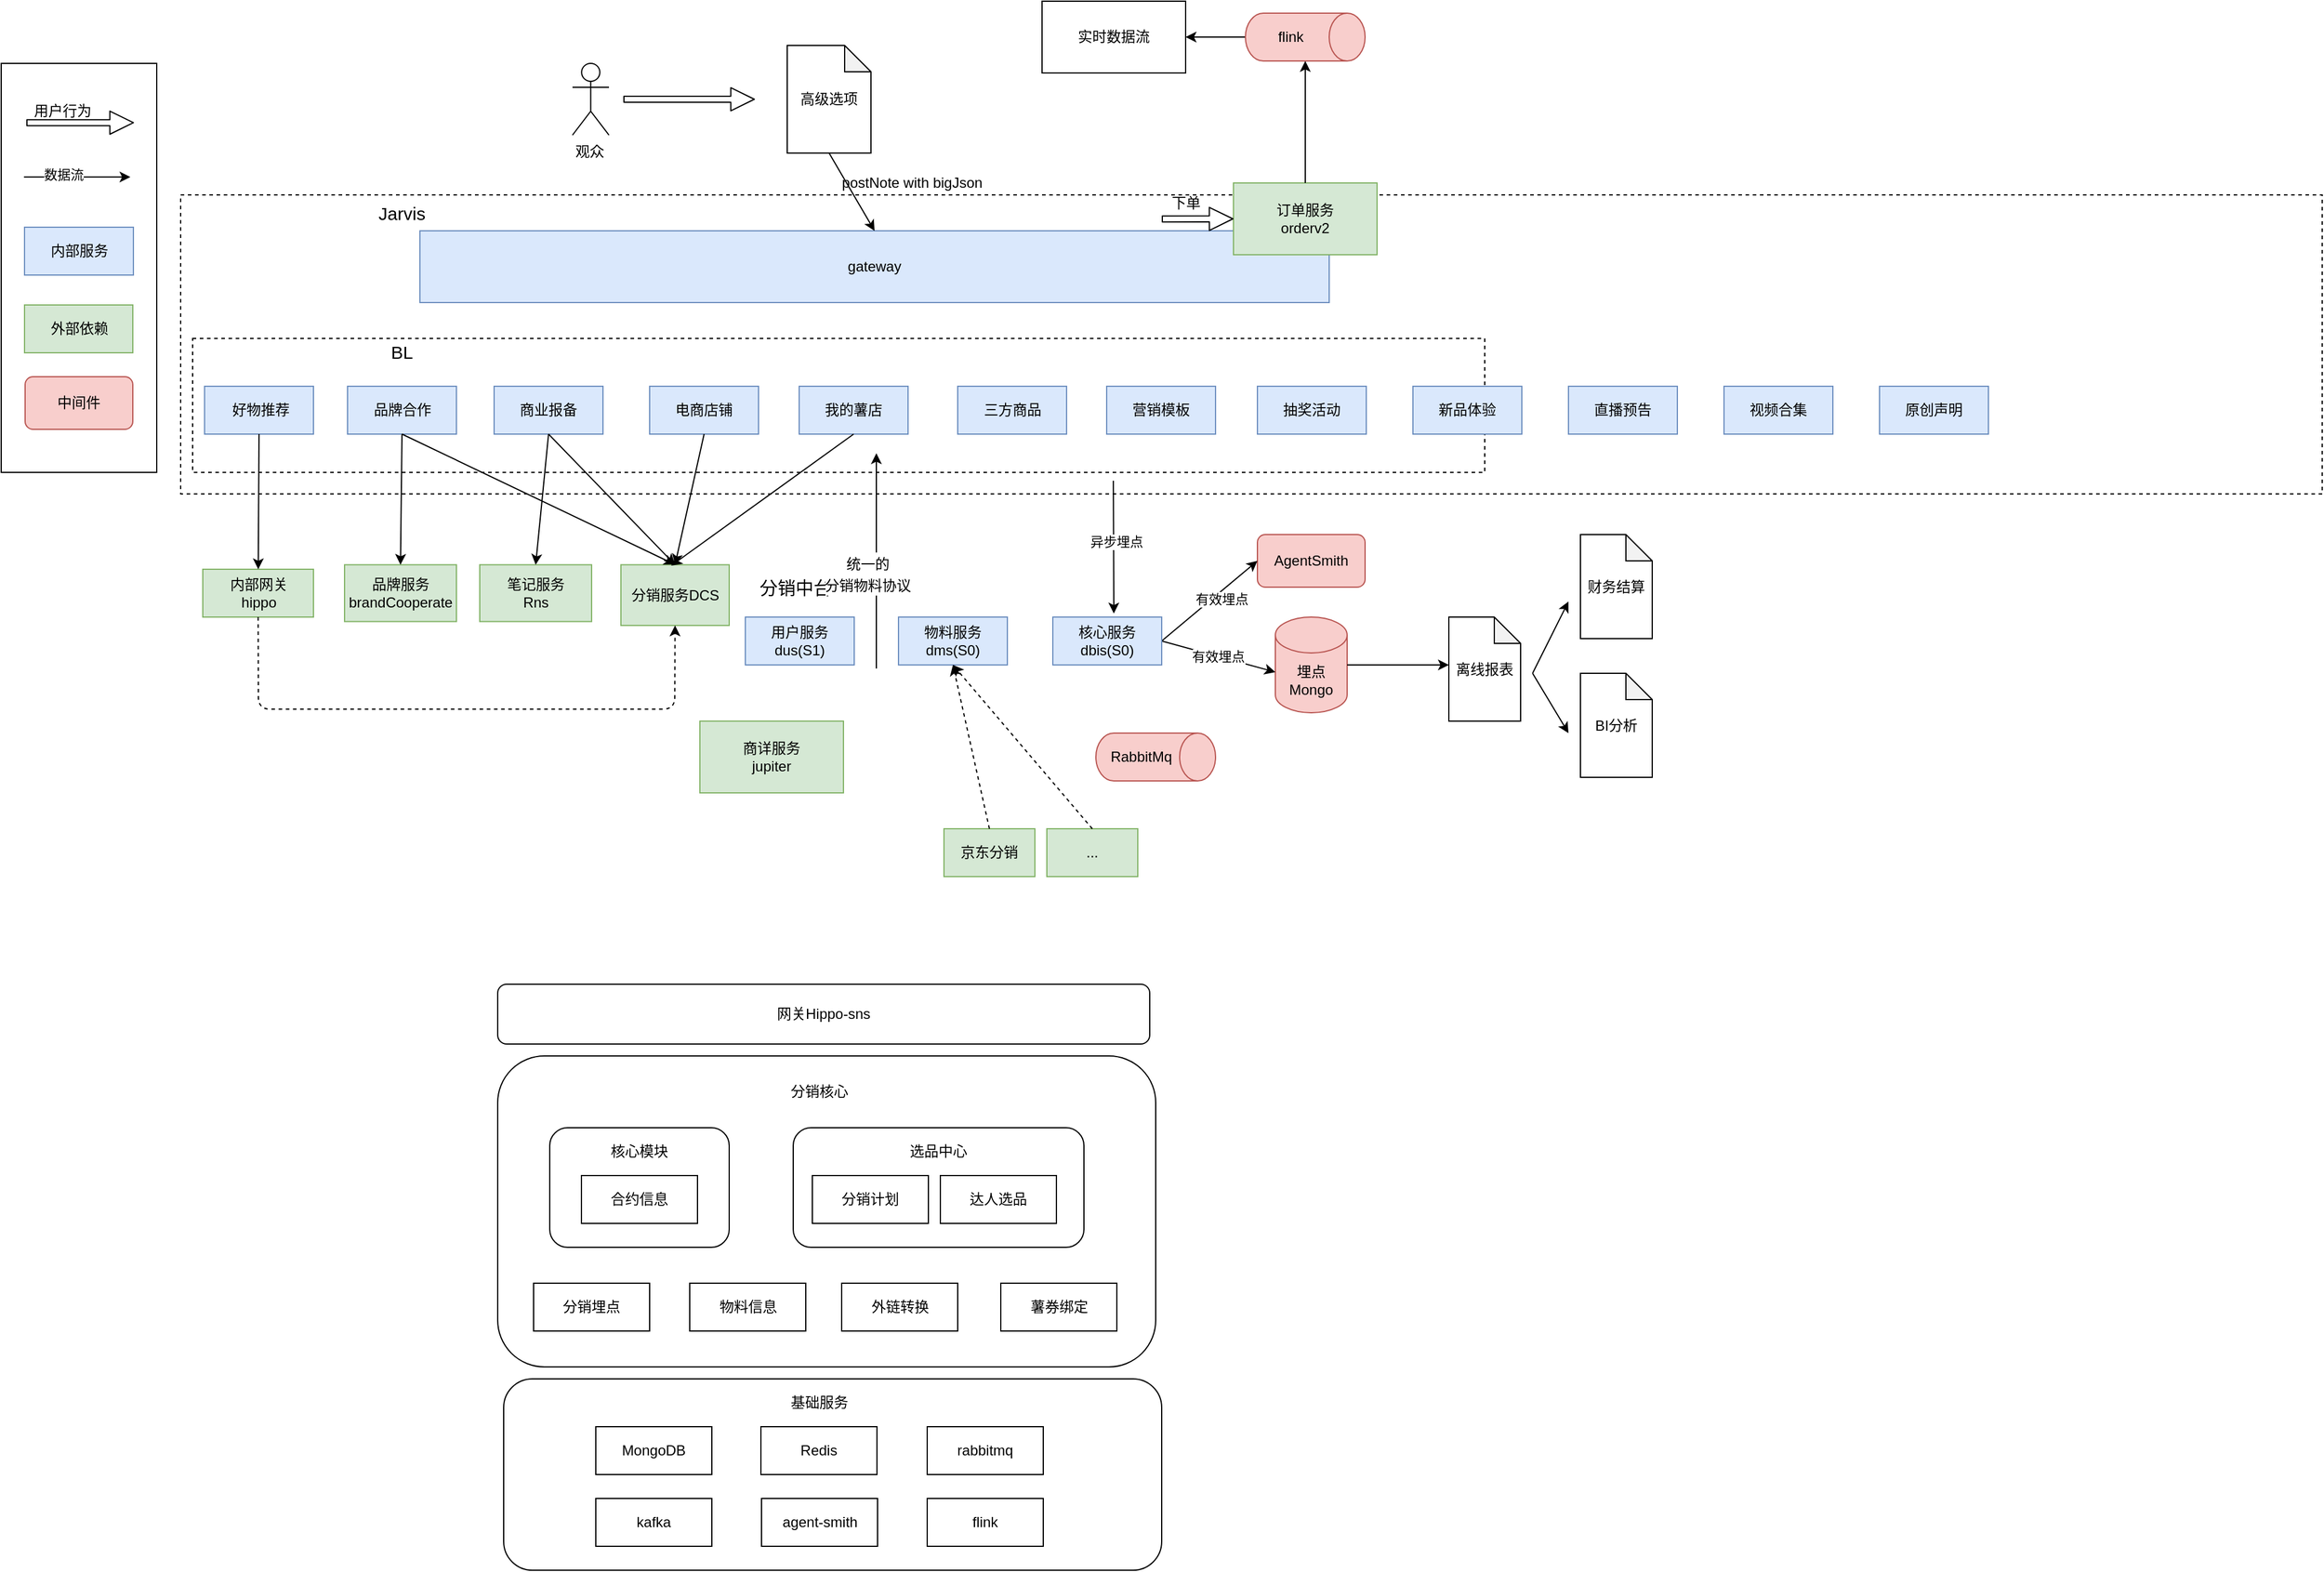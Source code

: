 <mxfile version="14.1.8" type="github">
  <diagram id="YVA8qYrDbPORgyeEavMD" name="Page-1">
    <mxGraphModel dx="2205" dy="771" grid="1" gridSize="10" guides="1" tooltips="1" connect="1" arrows="1" fold="1" page="1" pageScale="1" pageWidth="827" pageHeight="1169" math="0" shadow="0">
      <root>
        <mxCell id="0" />
        <mxCell id="1" parent="0" />
        <mxCell id="V0Lfhw15EDiesG635cvr-1" value="" style="rounded=0;whiteSpace=wrap;html=1;dashed=1;fontSize=15;" vertex="1" parent="1">
          <mxGeometry x="-20" y="290" width="1790" height="250" as="geometry" />
        </mxCell>
        <mxCell id="V0Lfhw15EDiesG635cvr-105" value="" style="rounded=0;whiteSpace=wrap;html=1;dashed=1;fontSize=15;" vertex="1" parent="1">
          <mxGeometry x="-10" y="410" width="1080" height="112" as="geometry" />
        </mxCell>
        <mxCell id="V0Lfhw15EDiesG635cvr-2" value="" style="rounded=0;whiteSpace=wrap;html=1;fontSize=15;" vertex="1" parent="1">
          <mxGeometry x="-170" y="180" width="130" height="342" as="geometry" />
        </mxCell>
        <mxCell id="V0Lfhw15EDiesG635cvr-3" value="" style="rounded=1;whiteSpace=wrap;html=1;" vertex="1" parent="1">
          <mxGeometry x="250" y="1280" width="550" height="160" as="geometry" />
        </mxCell>
        <mxCell id="V0Lfhw15EDiesG635cvr-4" value="" style="rounded=1;whiteSpace=wrap;html=1;" vertex="1" parent="1">
          <mxGeometry x="245" y="1010" width="550" height="260" as="geometry" />
        </mxCell>
        <mxCell id="V0Lfhw15EDiesG635cvr-5" value="" style="rounded=1;whiteSpace=wrap;html=1;" vertex="1" parent="1">
          <mxGeometry x="492" y="1070" width="243" height="100" as="geometry" />
        </mxCell>
        <mxCell id="V0Lfhw15EDiesG635cvr-6" value="" style="rounded=1;whiteSpace=wrap;html=1;" vertex="1" parent="1">
          <mxGeometry x="288.5" y="1070" width="150" height="100" as="geometry" />
        </mxCell>
        <mxCell id="V0Lfhw15EDiesG635cvr-8" value="观众" style="shape=umlActor;verticalLabelPosition=bottom;verticalAlign=top;html=1;outlineConnect=0;align=left;" vertex="1" parent="1">
          <mxGeometry x="307.5" y="180" width="30.5" height="60" as="geometry" />
        </mxCell>
        <mxCell id="V0Lfhw15EDiesG635cvr-9" value="gateway" style="rounded=0;whiteSpace=wrap;html=1;fillColor=#dae8fc;strokeColor=#6c8ebf;" vertex="1" parent="1">
          <mxGeometry x="180" y="320" width="760" height="60" as="geometry" />
        </mxCell>
        <mxCell id="V0Lfhw15EDiesG635cvr-17" value="分销服务DCS" style="rounded=0;whiteSpace=wrap;html=1;fillColor=#d5e8d4;strokeColor=#82b366;" vertex="1" parent="1">
          <mxGeometry x="348" y="599.25" width="90.5" height="50.75" as="geometry" />
        </mxCell>
        <mxCell id="V0Lfhw15EDiesG635cvr-18" value="埋点Mongo" style="shape=cylinder3;whiteSpace=wrap;html=1;boundedLbl=1;backgroundOutline=1;size=15;align=center;fillColor=#f8cecc;strokeColor=#b85450;" vertex="1" parent="1">
          <mxGeometry x="895" y="643" width="60" height="80" as="geometry" />
        </mxCell>
        <mxCell id="V0Lfhw15EDiesG635cvr-19" value="AgentSmith" style="rounded=1;whiteSpace=wrap;html=1;align=center;fillColor=#f8cecc;strokeColor=#b85450;" vertex="1" parent="1">
          <mxGeometry x="880" y="574" width="90" height="44" as="geometry" />
        </mxCell>
        <mxCell id="V0Lfhw15EDiesG635cvr-20" value="实时数据流" style="rounded=0;whiteSpace=wrap;html=1;" vertex="1" parent="1">
          <mxGeometry x="700" y="128" width="120" height="60" as="geometry" />
        </mxCell>
        <mxCell id="V0Lfhw15EDiesG635cvr-21" value="订单服务&lt;br&gt;orderv2" style="rounded=0;whiteSpace=wrap;html=1;fillColor=#d5e8d4;strokeColor=#82b366;" vertex="1" parent="1">
          <mxGeometry x="860" y="280" width="120" height="60" as="geometry" />
        </mxCell>
        <mxCell id="V0Lfhw15EDiesG635cvr-22" value="离线报表" style="shape=note;whiteSpace=wrap;html=1;backgroundOutline=1;darkOpacity=0.05;align=center;size=22;" vertex="1" parent="1">
          <mxGeometry x="1040" y="643" width="60" height="87" as="geometry" />
        </mxCell>
        <mxCell id="V0Lfhw15EDiesG635cvr-23" value="" style="edgeStyle=orthogonalEdgeStyle;rounded=0;orthogonalLoop=1;jettySize=auto;html=1;" edge="1" parent="1" source="V0Lfhw15EDiesG635cvr-24" target="V0Lfhw15EDiesG635cvr-20">
          <mxGeometry relative="1" as="geometry" />
        </mxCell>
        <mxCell id="V0Lfhw15EDiesG635cvr-24" value="flink" style="shape=cylinder3;whiteSpace=wrap;html=1;boundedLbl=1;backgroundOutline=1;size=15;align=center;direction=south;fillColor=#f8cecc;strokeColor=#b85450;" vertex="1" parent="1">
          <mxGeometry x="870" y="138" width="100" height="40" as="geometry" />
        </mxCell>
        <mxCell id="V0Lfhw15EDiesG635cvr-25" value="RabbitMq" style="shape=cylinder3;whiteSpace=wrap;html=1;boundedLbl=1;backgroundOutline=1;size=15;align=center;direction=south;fillColor=#f8cecc;strokeColor=#b85450;" vertex="1" parent="1">
          <mxGeometry x="745" y="740" width="100" height="40" as="geometry" />
        </mxCell>
        <mxCell id="V0Lfhw15EDiesG635cvr-26" value="高级选项" style="shape=note;whiteSpace=wrap;html=1;backgroundOutline=1;darkOpacity=0.05;align=center;size=22;" vertex="1" parent="1">
          <mxGeometry x="487" y="165" width="70" height="90" as="geometry" />
        </mxCell>
        <mxCell id="V0Lfhw15EDiesG635cvr-27" value="商详服务&lt;br&gt;jupiter" style="rounded=0;whiteSpace=wrap;html=1;fillColor=#d5e8d4;strokeColor=#82b366;" vertex="1" parent="1">
          <mxGeometry x="414" y="730" width="120" height="60" as="geometry" />
        </mxCell>
        <mxCell id="V0Lfhw15EDiesG635cvr-32" value="内部网关&lt;br&gt;hippo" style="rounded=0;whiteSpace=wrap;html=1;fillColor=#d5e8d4;strokeColor=#82b366;" vertex="1" parent="1">
          <mxGeometry x="-1.5" y="603" width="92.5" height="40" as="geometry" />
        </mxCell>
        <mxCell id="V0Lfhw15EDiesG635cvr-38" value="" style="endArrow=classic;html=1;entryX=0.5;entryY=0;entryDx=0;entryDy=0;exitX=0.5;exitY=1;exitDx=0;exitDy=0;exitPerimeter=0;" edge="1" parent="1" source="V0Lfhw15EDiesG635cvr-26" target="V0Lfhw15EDiesG635cvr-9">
          <mxGeometry width="50" height="50" relative="1" as="geometry">
            <mxPoint x="646" y="570" as="sourcePoint" />
            <mxPoint x="646.04" y="469" as="targetPoint" />
          </mxGeometry>
        </mxCell>
        <mxCell id="V0Lfhw15EDiesG635cvr-40" value="" style="endArrow=classic;html=1;exitX=0.5;exitY=1;exitDx=0;exitDy=0;exitPerimeter=0;" edge="1" parent="1">
          <mxGeometry width="50" height="50" relative="1" as="geometry">
            <mxPoint x="759.58" y="529" as="sourcePoint" />
            <mxPoint x="760" y="640" as="targetPoint" />
          </mxGeometry>
        </mxCell>
        <mxCell id="V0Lfhw15EDiesG635cvr-41" value="异步埋点" style="edgeLabel;html=1;align=center;verticalAlign=middle;resizable=0;points=[];" vertex="1" connectable="0" parent="V0Lfhw15EDiesG635cvr-40">
          <mxGeometry x="-0.083" y="2" relative="1" as="geometry">
            <mxPoint as="offset" />
          </mxGeometry>
        </mxCell>
        <mxCell id="V0Lfhw15EDiesG635cvr-42" value="有效埋点" style="endArrow=classic;html=1;entryX=0;entryY=0.5;entryDx=0;entryDy=0;exitX=1;exitY=0.5;exitDx=0;exitDy=0;" edge="1" parent="1" source="V0Lfhw15EDiesG635cvr-80" target="V0Lfhw15EDiesG635cvr-19">
          <mxGeometry x="0.172" y="-5" width="50" height="50" relative="1" as="geometry">
            <mxPoint x="837" y="643" as="sourcePoint" />
            <mxPoint x="790" y="426" as="targetPoint" />
            <mxPoint as="offset" />
          </mxGeometry>
        </mxCell>
        <mxCell id="V0Lfhw15EDiesG635cvr-43" value="有效埋点" style="endArrow=classic;html=1;entryX=0;entryY=0.5;entryDx=0;entryDy=0;entryPerimeter=0;exitX=1;exitY=0.5;exitDx=0;exitDy=0;" edge="1" parent="1" source="V0Lfhw15EDiesG635cvr-80">
          <mxGeometry width="50" height="50" relative="1" as="geometry">
            <mxPoint x="840" y="646" as="sourcePoint" />
            <mxPoint x="895" y="689.0" as="targetPoint" />
          </mxGeometry>
        </mxCell>
        <mxCell id="V0Lfhw15EDiesG635cvr-44" value="" style="endArrow=classic;html=1;exitX=1;exitY=0.5;exitDx=0;exitDy=0;exitPerimeter=0;" edge="1" parent="1" source="V0Lfhw15EDiesG635cvr-18">
          <mxGeometry width="50" height="50" relative="1" as="geometry">
            <mxPoint x="720" y="490" as="sourcePoint" />
            <mxPoint x="1040" y="683" as="targetPoint" />
          </mxGeometry>
        </mxCell>
        <mxCell id="V0Lfhw15EDiesG635cvr-46" value="" style="shape=flexArrow;endArrow=classic;html=1;endWidth=13.333;endSize=6.225;width=5;" edge="1" parent="1">
          <mxGeometry width="50" height="50" relative="1" as="geometry">
            <mxPoint x="800" y="310.17" as="sourcePoint" />
            <mxPoint x="860" y="310" as="targetPoint" />
          </mxGeometry>
        </mxCell>
        <mxCell id="V0Lfhw15EDiesG635cvr-47" value="下单" style="text;html=1;align=center;verticalAlign=middle;resizable=0;points=[];autosize=1;" vertex="1" parent="1">
          <mxGeometry x="800" y="287" width="40" height="20" as="geometry" />
        </mxCell>
        <mxCell id="V0Lfhw15EDiesG635cvr-48" value="" style="endArrow=classic;html=1;entryX=1;entryY=0.5;entryDx=0;entryDy=0;entryPerimeter=0;exitX=0.5;exitY=0;exitDx=0;exitDy=0;" edge="1" parent="1" source="V0Lfhw15EDiesG635cvr-21" target="V0Lfhw15EDiesG635cvr-24">
          <mxGeometry width="50" height="50" relative="1" as="geometry">
            <mxPoint x="720" y="380" as="sourcePoint" />
            <mxPoint x="770" y="330" as="targetPoint" />
          </mxGeometry>
        </mxCell>
        <mxCell id="V0Lfhw15EDiesG635cvr-51" value="postNote with bigJson" style="text;html=1;strokeColor=none;fillColor=none;align=center;verticalAlign=middle;whiteSpace=wrap;rounded=0;" vertex="1" parent="1">
          <mxGeometry x="529" y="270" width="125" height="20" as="geometry" />
        </mxCell>
        <mxCell id="V0Lfhw15EDiesG635cvr-52" value="财务结算" style="shape=note;whiteSpace=wrap;html=1;backgroundOutline=1;darkOpacity=0.05;align=center;size=22;" vertex="1" parent="1">
          <mxGeometry x="1150" y="574" width="60" height="87" as="geometry" />
        </mxCell>
        <mxCell id="V0Lfhw15EDiesG635cvr-53" value="BI分析" style="shape=note;whiteSpace=wrap;html=1;backgroundOutline=1;darkOpacity=0.05;align=center;size=22;" vertex="1" parent="1">
          <mxGeometry x="1150" y="690" width="60" height="87" as="geometry" />
        </mxCell>
        <mxCell id="V0Lfhw15EDiesG635cvr-54" value="" style="endArrow=classic;html=1;" edge="1" parent="1">
          <mxGeometry width="50" height="50" relative="1" as="geometry">
            <mxPoint x="1110" y="690" as="sourcePoint" />
            <mxPoint x="1140" y="630" as="targetPoint" />
          </mxGeometry>
        </mxCell>
        <mxCell id="V0Lfhw15EDiesG635cvr-55" value="" style="endArrow=classic;html=1;" edge="1" parent="1">
          <mxGeometry width="50" height="50" relative="1" as="geometry">
            <mxPoint x="1110" y="690" as="sourcePoint" />
            <mxPoint x="1140" y="740" as="targetPoint" />
          </mxGeometry>
        </mxCell>
        <mxCell id="V0Lfhw15EDiesG635cvr-59" value="" style="shape=flexArrow;endArrow=classic;html=1;endWidth=13.333;endSize=6.225;width=5;" edge="1" parent="1">
          <mxGeometry width="50" height="50" relative="1" as="geometry">
            <mxPoint x="350" y="210" as="sourcePoint" />
            <mxPoint x="460" y="210" as="targetPoint" />
          </mxGeometry>
        </mxCell>
        <mxCell id="V0Lfhw15EDiesG635cvr-61" value="合约信息" style="rounded=0;whiteSpace=wrap;html=1;" vertex="1" parent="1">
          <mxGeometry x="315" y="1110" width="97" height="40" as="geometry" />
        </mxCell>
        <mxCell id="V0Lfhw15EDiesG635cvr-62" value="达人选品" style="rounded=0;whiteSpace=wrap;html=1;" vertex="1" parent="1">
          <mxGeometry x="615" y="1110" width="97" height="40" as="geometry" />
        </mxCell>
        <mxCell id="V0Lfhw15EDiesG635cvr-63" value="分销计划" style="rounded=0;whiteSpace=wrap;html=1;" vertex="1" parent="1">
          <mxGeometry x="508" y="1110" width="97" height="40" as="geometry" />
        </mxCell>
        <mxCell id="V0Lfhw15EDiesG635cvr-64" value="核心模块" style="text;html=1;strokeColor=none;fillColor=none;align=center;verticalAlign=middle;whiteSpace=wrap;rounded=0;" vertex="1" parent="1">
          <mxGeometry x="338" y="1080" width="51" height="20" as="geometry" />
        </mxCell>
        <mxCell id="V0Lfhw15EDiesG635cvr-65" value="选品中心" style="text;html=1;strokeColor=none;fillColor=none;align=center;verticalAlign=middle;whiteSpace=wrap;rounded=0;" vertex="1" parent="1">
          <mxGeometry x="588" y="1080" width="51" height="20" as="geometry" />
        </mxCell>
        <mxCell id="V0Lfhw15EDiesG635cvr-66" value="分销埋点" style="rounded=0;whiteSpace=wrap;html=1;" vertex="1" parent="1">
          <mxGeometry x="275" y="1200" width="97" height="40" as="geometry" />
        </mxCell>
        <mxCell id="V0Lfhw15EDiesG635cvr-67" value="物料信息" style="rounded=0;whiteSpace=wrap;html=1;" vertex="1" parent="1">
          <mxGeometry x="405.5" y="1200" width="97" height="40" as="geometry" />
        </mxCell>
        <mxCell id="V0Lfhw15EDiesG635cvr-68" value="外链转换" style="rounded=0;whiteSpace=wrap;html=1;" vertex="1" parent="1">
          <mxGeometry x="532.5" y="1200" width="97" height="40" as="geometry" />
        </mxCell>
        <mxCell id="V0Lfhw15EDiesG635cvr-69" value="薯券绑定" style="rounded=0;whiteSpace=wrap;html=1;" vertex="1" parent="1">
          <mxGeometry x="665.5" y="1200" width="97" height="40" as="geometry" />
        </mxCell>
        <mxCell id="V0Lfhw15EDiesG635cvr-70" value="分销核心" style="text;html=1;strokeColor=none;fillColor=none;align=center;verticalAlign=middle;whiteSpace=wrap;rounded=0;" vertex="1" parent="1">
          <mxGeometry x="453" y="1020" width="122" height="40" as="geometry" />
        </mxCell>
        <mxCell id="V0Lfhw15EDiesG635cvr-71" value="MongoDB" style="rounded=0;whiteSpace=wrap;html=1;" vertex="1" parent="1">
          <mxGeometry x="327" y="1320" width="97" height="40" as="geometry" />
        </mxCell>
        <mxCell id="V0Lfhw15EDiesG635cvr-72" value="Redis" style="rounded=0;whiteSpace=wrap;html=1;" vertex="1" parent="1">
          <mxGeometry x="465" y="1320" width="97" height="40" as="geometry" />
        </mxCell>
        <mxCell id="V0Lfhw15EDiesG635cvr-73" value="rabbitmq" style="rounded=0;whiteSpace=wrap;html=1;" vertex="1" parent="1">
          <mxGeometry x="604" y="1320" width="97" height="40" as="geometry" />
        </mxCell>
        <mxCell id="V0Lfhw15EDiesG635cvr-74" value="基础服务" style="text;html=1;strokeColor=none;fillColor=none;align=center;verticalAlign=middle;whiteSpace=wrap;rounded=0;" vertex="1" parent="1">
          <mxGeometry x="453" y="1280" width="122" height="40" as="geometry" />
        </mxCell>
        <mxCell id="V0Lfhw15EDiesG635cvr-75" value="网关Hippo-sns" style="rounded=1;whiteSpace=wrap;html=1;" vertex="1" parent="1">
          <mxGeometry x="245" y="950" width="545" height="50" as="geometry" />
        </mxCell>
        <mxCell id="V0Lfhw15EDiesG635cvr-76" value="kafka" style="rounded=0;whiteSpace=wrap;html=1;" vertex="1" parent="1">
          <mxGeometry x="327" y="1380" width="97" height="40" as="geometry" />
        </mxCell>
        <mxCell id="V0Lfhw15EDiesG635cvr-77" value="agent-smith" style="rounded=0;whiteSpace=wrap;html=1;" vertex="1" parent="1">
          <mxGeometry x="465.5" y="1380" width="97" height="40" as="geometry" />
        </mxCell>
        <mxCell id="V0Lfhw15EDiesG635cvr-78" value="flink" style="rounded=0;whiteSpace=wrap;html=1;" vertex="1" parent="1">
          <mxGeometry x="604" y="1380" width="97" height="40" as="geometry" />
        </mxCell>
        <mxCell id="V0Lfhw15EDiesG635cvr-79" value="分销中台" style="text;html=1;strokeColor=none;fillColor=none;align=center;verticalAlign=middle;whiteSpace=wrap;rounded=0;fontSize=15;" vertex="1" parent="1">
          <mxGeometry x="438.5" y="592.5" width="110" height="50" as="geometry" />
        </mxCell>
        <mxCell id="V0Lfhw15EDiesG635cvr-80" value="核心服务dbis(S0)" style="rounded=0;whiteSpace=wrap;html=1;fillColor=#dae8fc;strokeColor=#6c8ebf;" vertex="1" parent="1">
          <mxGeometry x="709" y="643" width="91" height="40" as="geometry" />
        </mxCell>
        <mxCell id="V0Lfhw15EDiesG635cvr-81" value="物料服务dms(S0)" style="rounded=0;whiteSpace=wrap;html=1;fillColor=#dae8fc;strokeColor=#6c8ebf;" vertex="1" parent="1">
          <mxGeometry x="580" y="643" width="91" height="40" as="geometry" />
        </mxCell>
        <mxCell id="V0Lfhw15EDiesG635cvr-82" value="用户服务dus(S1)" style="rounded=0;whiteSpace=wrap;html=1;fillColor=#dae8fc;strokeColor=#6c8ebf;" vertex="1" parent="1">
          <mxGeometry x="452" y="643" width="91" height="40" as="geometry" />
        </mxCell>
        <mxCell id="V0Lfhw15EDiesG635cvr-83" value="&amp;nbsp;好物推荐" style="rounded=0;whiteSpace=wrap;html=1;fillColor=#dae8fc;strokeColor=#6c8ebf;" vertex="1" parent="1">
          <mxGeometry y="450" width="91" height="40" as="geometry" />
        </mxCell>
        <mxCell id="V0Lfhw15EDiesG635cvr-89" value="" style="shape=flexArrow;endArrow=classic;html=1;endWidth=13.333;endSize=6.225;width=5;" edge="1" parent="1">
          <mxGeometry x="-170" y="182" width="50" height="50" as="geometry">
            <mxPoint x="-149" y="229.58" as="sourcePoint" />
            <mxPoint x="-59" y="229.58" as="targetPoint" />
          </mxGeometry>
        </mxCell>
        <mxCell id="V0Lfhw15EDiesG635cvr-90" value="用户行为" style="text;html=1;align=center;verticalAlign=middle;resizable=0;points=[];autosize=1;" vertex="1" parent="1">
          <mxGeometry x="-149" y="209.58" width="60" height="20" as="geometry" />
        </mxCell>
        <mxCell id="V0Lfhw15EDiesG635cvr-91" value="" style="endArrow=classic;html=1;" edge="1" parent="1">
          <mxGeometry x="-170" y="182" width="50" height="50" as="geometry">
            <mxPoint x="-151" y="275" as="sourcePoint" />
            <mxPoint x="-62" y="275" as="targetPoint" />
          </mxGeometry>
        </mxCell>
        <mxCell id="V0Lfhw15EDiesG635cvr-92" value="数据流" style="edgeLabel;html=1;align=center;verticalAlign=middle;resizable=0;points=[];" vertex="1" connectable="0" parent="V0Lfhw15EDiesG635cvr-91">
          <mxGeometry x="-0.262" y="2" relative="1" as="geometry">
            <mxPoint as="offset" />
          </mxGeometry>
        </mxCell>
        <mxCell id="V0Lfhw15EDiesG635cvr-93" value="内部服务" style="rounded=0;whiteSpace=wrap;html=1;fillColor=#dae8fc;strokeColor=#6c8ebf;" vertex="1" parent="1">
          <mxGeometry x="-150.5" y="317" width="91" height="40" as="geometry" />
        </mxCell>
        <mxCell id="V0Lfhw15EDiesG635cvr-94" value="外部依赖" style="rounded=0;whiteSpace=wrap;html=1;fillColor=#d5e8d4;strokeColor=#82b366;" vertex="1" parent="1">
          <mxGeometry x="-150.5" y="382" width="90.5" height="40" as="geometry" />
        </mxCell>
        <mxCell id="V0Lfhw15EDiesG635cvr-95" value="中间件" style="rounded=1;whiteSpace=wrap;html=1;align=center;fillColor=#f8cecc;strokeColor=#b85450;" vertex="1" parent="1">
          <mxGeometry x="-150" y="442" width="90" height="44" as="geometry" />
        </mxCell>
        <mxCell id="V0Lfhw15EDiesG635cvr-96" value="" style="endArrow=classic;html=1;fontSize=15;" edge="1" parent="1">
          <mxGeometry width="50" height="50" relative="1" as="geometry">
            <mxPoint x="561.5" y="686" as="sourcePoint" />
            <mxPoint x="561.5" y="506" as="targetPoint" />
          </mxGeometry>
        </mxCell>
        <mxCell id="V0Lfhw15EDiesG635cvr-97" value="&lt;span style=&quot;font-size: 12px&quot;&gt;统一的&lt;br&gt;分销物料协议&lt;/span&gt;" style="edgeLabel;html=1;align=center;verticalAlign=middle;resizable=0;points=[];fontSize=15;" vertex="1" connectable="0" parent="V0Lfhw15EDiesG635cvr-96">
          <mxGeometry x="0.713" y="1" relative="1" as="geometry">
            <mxPoint x="-7" y="74" as="offset" />
          </mxGeometry>
        </mxCell>
        <mxCell id="V0Lfhw15EDiesG635cvr-98" value="京东分销" style="rounded=0;whiteSpace=wrap;html=1;fillColor=#d5e8d4;strokeColor=#82b366;" vertex="1" parent="1">
          <mxGeometry x="618" y="820" width="76" height="40" as="geometry" />
        </mxCell>
        <mxCell id="V0Lfhw15EDiesG635cvr-99" value="..." style="rounded=0;whiteSpace=wrap;html=1;fillColor=#d5e8d4;strokeColor=#82b366;" vertex="1" parent="1">
          <mxGeometry x="704" y="820" width="76" height="40" as="geometry" />
        </mxCell>
        <mxCell id="V0Lfhw15EDiesG635cvr-100" value="" style="endArrow=classic;html=1;fontSize=15;exitX=0.5;exitY=1;exitDx=0;exitDy=0;" edge="1" parent="1" source="V0Lfhw15EDiesG635cvr-83" target="V0Lfhw15EDiesG635cvr-32">
          <mxGeometry width="50" height="50" relative="1" as="geometry">
            <mxPoint x="520" y="810" as="sourcePoint" />
            <mxPoint x="626" y="690" as="targetPoint" />
          </mxGeometry>
        </mxCell>
        <mxCell id="V0Lfhw15EDiesG635cvr-101" value="" style="endArrow=classic;html=1;fontSize=15;exitX=0.5;exitY=0;exitDx=0;exitDy=0;dashed=1;entryX=0.5;entryY=1;entryDx=0;entryDy=0;" edge="1" parent="1" source="V0Lfhw15EDiesG635cvr-98" target="V0Lfhw15EDiesG635cvr-81">
          <mxGeometry width="50" height="50" relative="1" as="geometry">
            <mxPoint x="635.5" y="693" as="sourcePoint" />
            <mxPoint x="630" y="690" as="targetPoint" />
          </mxGeometry>
        </mxCell>
        <mxCell id="V0Lfhw15EDiesG635cvr-102" value="" style="endArrow=classic;html=1;fontSize=15;dashed=1;exitX=0.5;exitY=0;exitDx=0;exitDy=0;entryX=0.5;entryY=1;entryDx=0;entryDy=0;" edge="1" parent="1" source="V0Lfhw15EDiesG635cvr-99" target="V0Lfhw15EDiesG635cvr-81">
          <mxGeometry width="50" height="50" relative="1" as="geometry">
            <mxPoint x="790" y="800" as="sourcePoint" />
            <mxPoint x="640" y="690" as="targetPoint" />
          </mxGeometry>
        </mxCell>
        <mxCell id="V0Lfhw15EDiesG635cvr-104" value="Jarvis" style="text;html=1;strokeColor=none;fillColor=none;align=center;verticalAlign=middle;whiteSpace=wrap;rounded=0;fontSize=15;" vertex="1" parent="1">
          <mxGeometry x="110" y="280" width="110" height="50" as="geometry" />
        </mxCell>
        <mxCell id="V0Lfhw15EDiesG635cvr-106" value="BL" style="text;html=1;strokeColor=none;fillColor=none;align=center;verticalAlign=middle;whiteSpace=wrap;rounded=0;fontSize=15;" vertex="1" parent="1">
          <mxGeometry x="110" y="396" width="110" height="50" as="geometry" />
        </mxCell>
        <mxCell id="V0Lfhw15EDiesG635cvr-107" value="品牌合作" style="rounded=0;whiteSpace=wrap;html=1;fillColor=#dae8fc;strokeColor=#6c8ebf;" vertex="1" parent="1">
          <mxGeometry x="119.5" y="450" width="91" height="40" as="geometry" />
        </mxCell>
        <mxCell id="V0Lfhw15EDiesG635cvr-108" value="商业报备" style="rounded=0;whiteSpace=wrap;html=1;fillColor=#dae8fc;strokeColor=#6c8ebf;" vertex="1" parent="1">
          <mxGeometry x="242" y="450" width="91" height="40" as="geometry" />
        </mxCell>
        <mxCell id="V0Lfhw15EDiesG635cvr-109" value="新品体验" style="rounded=0;whiteSpace=wrap;html=1;fillColor=#dae8fc;strokeColor=#6c8ebf;" vertex="1" parent="1">
          <mxGeometry x="1010" y="450" width="91" height="40" as="geometry" />
        </mxCell>
        <mxCell id="V0Lfhw15EDiesG635cvr-110" value="三方商品" style="rounded=0;whiteSpace=wrap;html=1;fillColor=#dae8fc;strokeColor=#6c8ebf;" vertex="1" parent="1">
          <mxGeometry x="629.5" y="450" width="91" height="40" as="geometry" />
        </mxCell>
        <mxCell id="V0Lfhw15EDiesG635cvr-111" value="营销模板" style="rounded=0;whiteSpace=wrap;html=1;fillColor=#dae8fc;strokeColor=#6c8ebf;" vertex="1" parent="1">
          <mxGeometry x="754" y="450" width="91" height="40" as="geometry" />
        </mxCell>
        <mxCell id="V0Lfhw15EDiesG635cvr-112" value="抽奖活动" style="rounded=0;whiteSpace=wrap;html=1;fillColor=#dae8fc;strokeColor=#6c8ebf;" vertex="1" parent="1">
          <mxGeometry x="880" y="450" width="91" height="40" as="geometry" />
        </mxCell>
        <mxCell id="V0Lfhw15EDiesG635cvr-113" value="电商店铺" style="rounded=0;whiteSpace=wrap;html=1;fillColor=#dae8fc;strokeColor=#6c8ebf;" vertex="1" parent="1">
          <mxGeometry x="372" y="450" width="91" height="40" as="geometry" />
        </mxCell>
        <mxCell id="V0Lfhw15EDiesG635cvr-115" value="我的薯店" style="rounded=0;whiteSpace=wrap;html=1;fillColor=#dae8fc;strokeColor=#6c8ebf;" vertex="1" parent="1">
          <mxGeometry x="497" y="450" width="91" height="40" as="geometry" />
        </mxCell>
        <mxCell id="V0Lfhw15EDiesG635cvr-117" value="直播预告" style="rounded=0;whiteSpace=wrap;html=1;fillColor=#dae8fc;strokeColor=#6c8ebf;" vertex="1" parent="1">
          <mxGeometry x="1140" y="450" width="91" height="40" as="geometry" />
        </mxCell>
        <mxCell id="V0Lfhw15EDiesG635cvr-118" value="视频合集" style="rounded=0;whiteSpace=wrap;html=1;fillColor=#dae8fc;strokeColor=#6c8ebf;" vertex="1" parent="1">
          <mxGeometry x="1270" y="450" width="91" height="40" as="geometry" />
        </mxCell>
        <mxCell id="V0Lfhw15EDiesG635cvr-120" value="原创声明" style="rounded=0;whiteSpace=wrap;html=1;fillColor=#dae8fc;strokeColor=#6c8ebf;" vertex="1" parent="1">
          <mxGeometry x="1400" y="450" width="91" height="40" as="geometry" />
        </mxCell>
        <mxCell id="V0Lfhw15EDiesG635cvr-122" value="" style="endArrow=classic;html=1;fontSize=15;exitX=0.5;exitY=1;exitDx=0;exitDy=0;dashed=1;entryX=0.5;entryY=1;entryDx=0;entryDy=0;" edge="1" parent="1" source="V0Lfhw15EDiesG635cvr-32" target="V0Lfhw15EDiesG635cvr-17">
          <mxGeometry width="50" height="50" relative="1" as="geometry">
            <mxPoint x="666" y="830" as="sourcePoint" />
            <mxPoint x="240" y="620" as="targetPoint" />
            <Array as="points">
              <mxPoint x="45" y="720" />
              <mxPoint x="170" y="720" />
              <mxPoint x="290" y="720" />
              <mxPoint x="393" y="720" />
            </Array>
          </mxGeometry>
        </mxCell>
        <mxCell id="V0Lfhw15EDiesG635cvr-123" value="品牌服务brandCooperate" style="rounded=0;whiteSpace=wrap;html=1;fillColor=#d5e8d4;strokeColor=#82b366;" vertex="1" parent="1">
          <mxGeometry x="117" y="599.25" width="93.5" height="47.5" as="geometry" />
        </mxCell>
        <mxCell id="V0Lfhw15EDiesG635cvr-124" value="笔记服务&lt;br&gt;Rns" style="rounded=0;whiteSpace=wrap;html=1;fillColor=#d5e8d4;strokeColor=#82b366;" vertex="1" parent="1">
          <mxGeometry x="230" y="599.25" width="93.5" height="47.5" as="geometry" />
        </mxCell>
        <mxCell id="V0Lfhw15EDiesG635cvr-125" value="" style="endArrow=classic;html=1;fontSize=15;exitX=0.5;exitY=1;exitDx=0;exitDy=0;entryX=0.5;entryY=0;entryDx=0;entryDy=0;" edge="1" parent="1" source="V0Lfhw15EDiesG635cvr-107" target="V0Lfhw15EDiesG635cvr-123">
          <mxGeometry width="50" height="50" relative="1" as="geometry">
            <mxPoint x="146.14" y="520" as="sourcePoint" />
            <mxPoint x="145.503" y="633" as="targetPoint" />
          </mxGeometry>
        </mxCell>
        <mxCell id="V0Lfhw15EDiesG635cvr-127" value="" style="endArrow=classic;html=1;fontSize=15;exitX=0.5;exitY=1;exitDx=0;exitDy=0;" edge="1" parent="1" source="V0Lfhw15EDiesG635cvr-107">
          <mxGeometry width="50" height="50" relative="1" as="geometry">
            <mxPoint x="175" y="500" as="sourcePoint" />
            <mxPoint x="393" y="599" as="targetPoint" />
          </mxGeometry>
        </mxCell>
        <mxCell id="V0Lfhw15EDiesG635cvr-128" value="" style="endArrow=classic;html=1;fontSize=15;exitX=0.5;exitY=1;exitDx=0;exitDy=0;entryX=0.5;entryY=0;entryDx=0;entryDy=0;" edge="1" parent="1" source="V0Lfhw15EDiesG635cvr-108" target="V0Lfhw15EDiesG635cvr-124">
          <mxGeometry width="50" height="50" relative="1" as="geometry">
            <mxPoint x="175" y="500" as="sourcePoint" />
            <mxPoint x="108" y="545" as="targetPoint" />
          </mxGeometry>
        </mxCell>
        <mxCell id="V0Lfhw15EDiesG635cvr-129" value="" style="endArrow=classic;html=1;fontSize=15;exitX=0.5;exitY=1;exitDx=0;exitDy=0;entryX=0.5;entryY=0;entryDx=0;entryDy=0;" edge="1" parent="1" source="V0Lfhw15EDiesG635cvr-108" target="V0Lfhw15EDiesG635cvr-17">
          <mxGeometry width="50" height="50" relative="1" as="geometry">
            <mxPoint x="252" y="500" as="sourcePoint" />
            <mxPoint x="118" y="555" as="targetPoint" />
          </mxGeometry>
        </mxCell>
        <mxCell id="V0Lfhw15EDiesG635cvr-130" value="" style="endArrow=classic;html=1;fontSize=15;exitX=0.5;exitY=1;exitDx=0;exitDy=0;entryX=0.5;entryY=0;entryDx=0;entryDy=0;" edge="1" parent="1" source="V0Lfhw15EDiesG635cvr-113" target="V0Lfhw15EDiesG635cvr-17">
          <mxGeometry width="50" height="50" relative="1" as="geometry">
            <mxPoint x="297.5" y="500" as="sourcePoint" />
            <mxPoint x="403.25" y="609.25" as="targetPoint" />
          </mxGeometry>
        </mxCell>
        <mxCell id="V0Lfhw15EDiesG635cvr-131" value="" style="endArrow=classic;html=1;fontSize=15;exitX=0.5;exitY=1;exitDx=0;exitDy=0;" edge="1" parent="1" source="V0Lfhw15EDiesG635cvr-115">
          <mxGeometry width="50" height="50" relative="1" as="geometry">
            <mxPoint x="427.5" y="500" as="sourcePoint" />
            <mxPoint x="390" y="600" as="targetPoint" />
          </mxGeometry>
        </mxCell>
      </root>
    </mxGraphModel>
  </diagram>
</mxfile>
